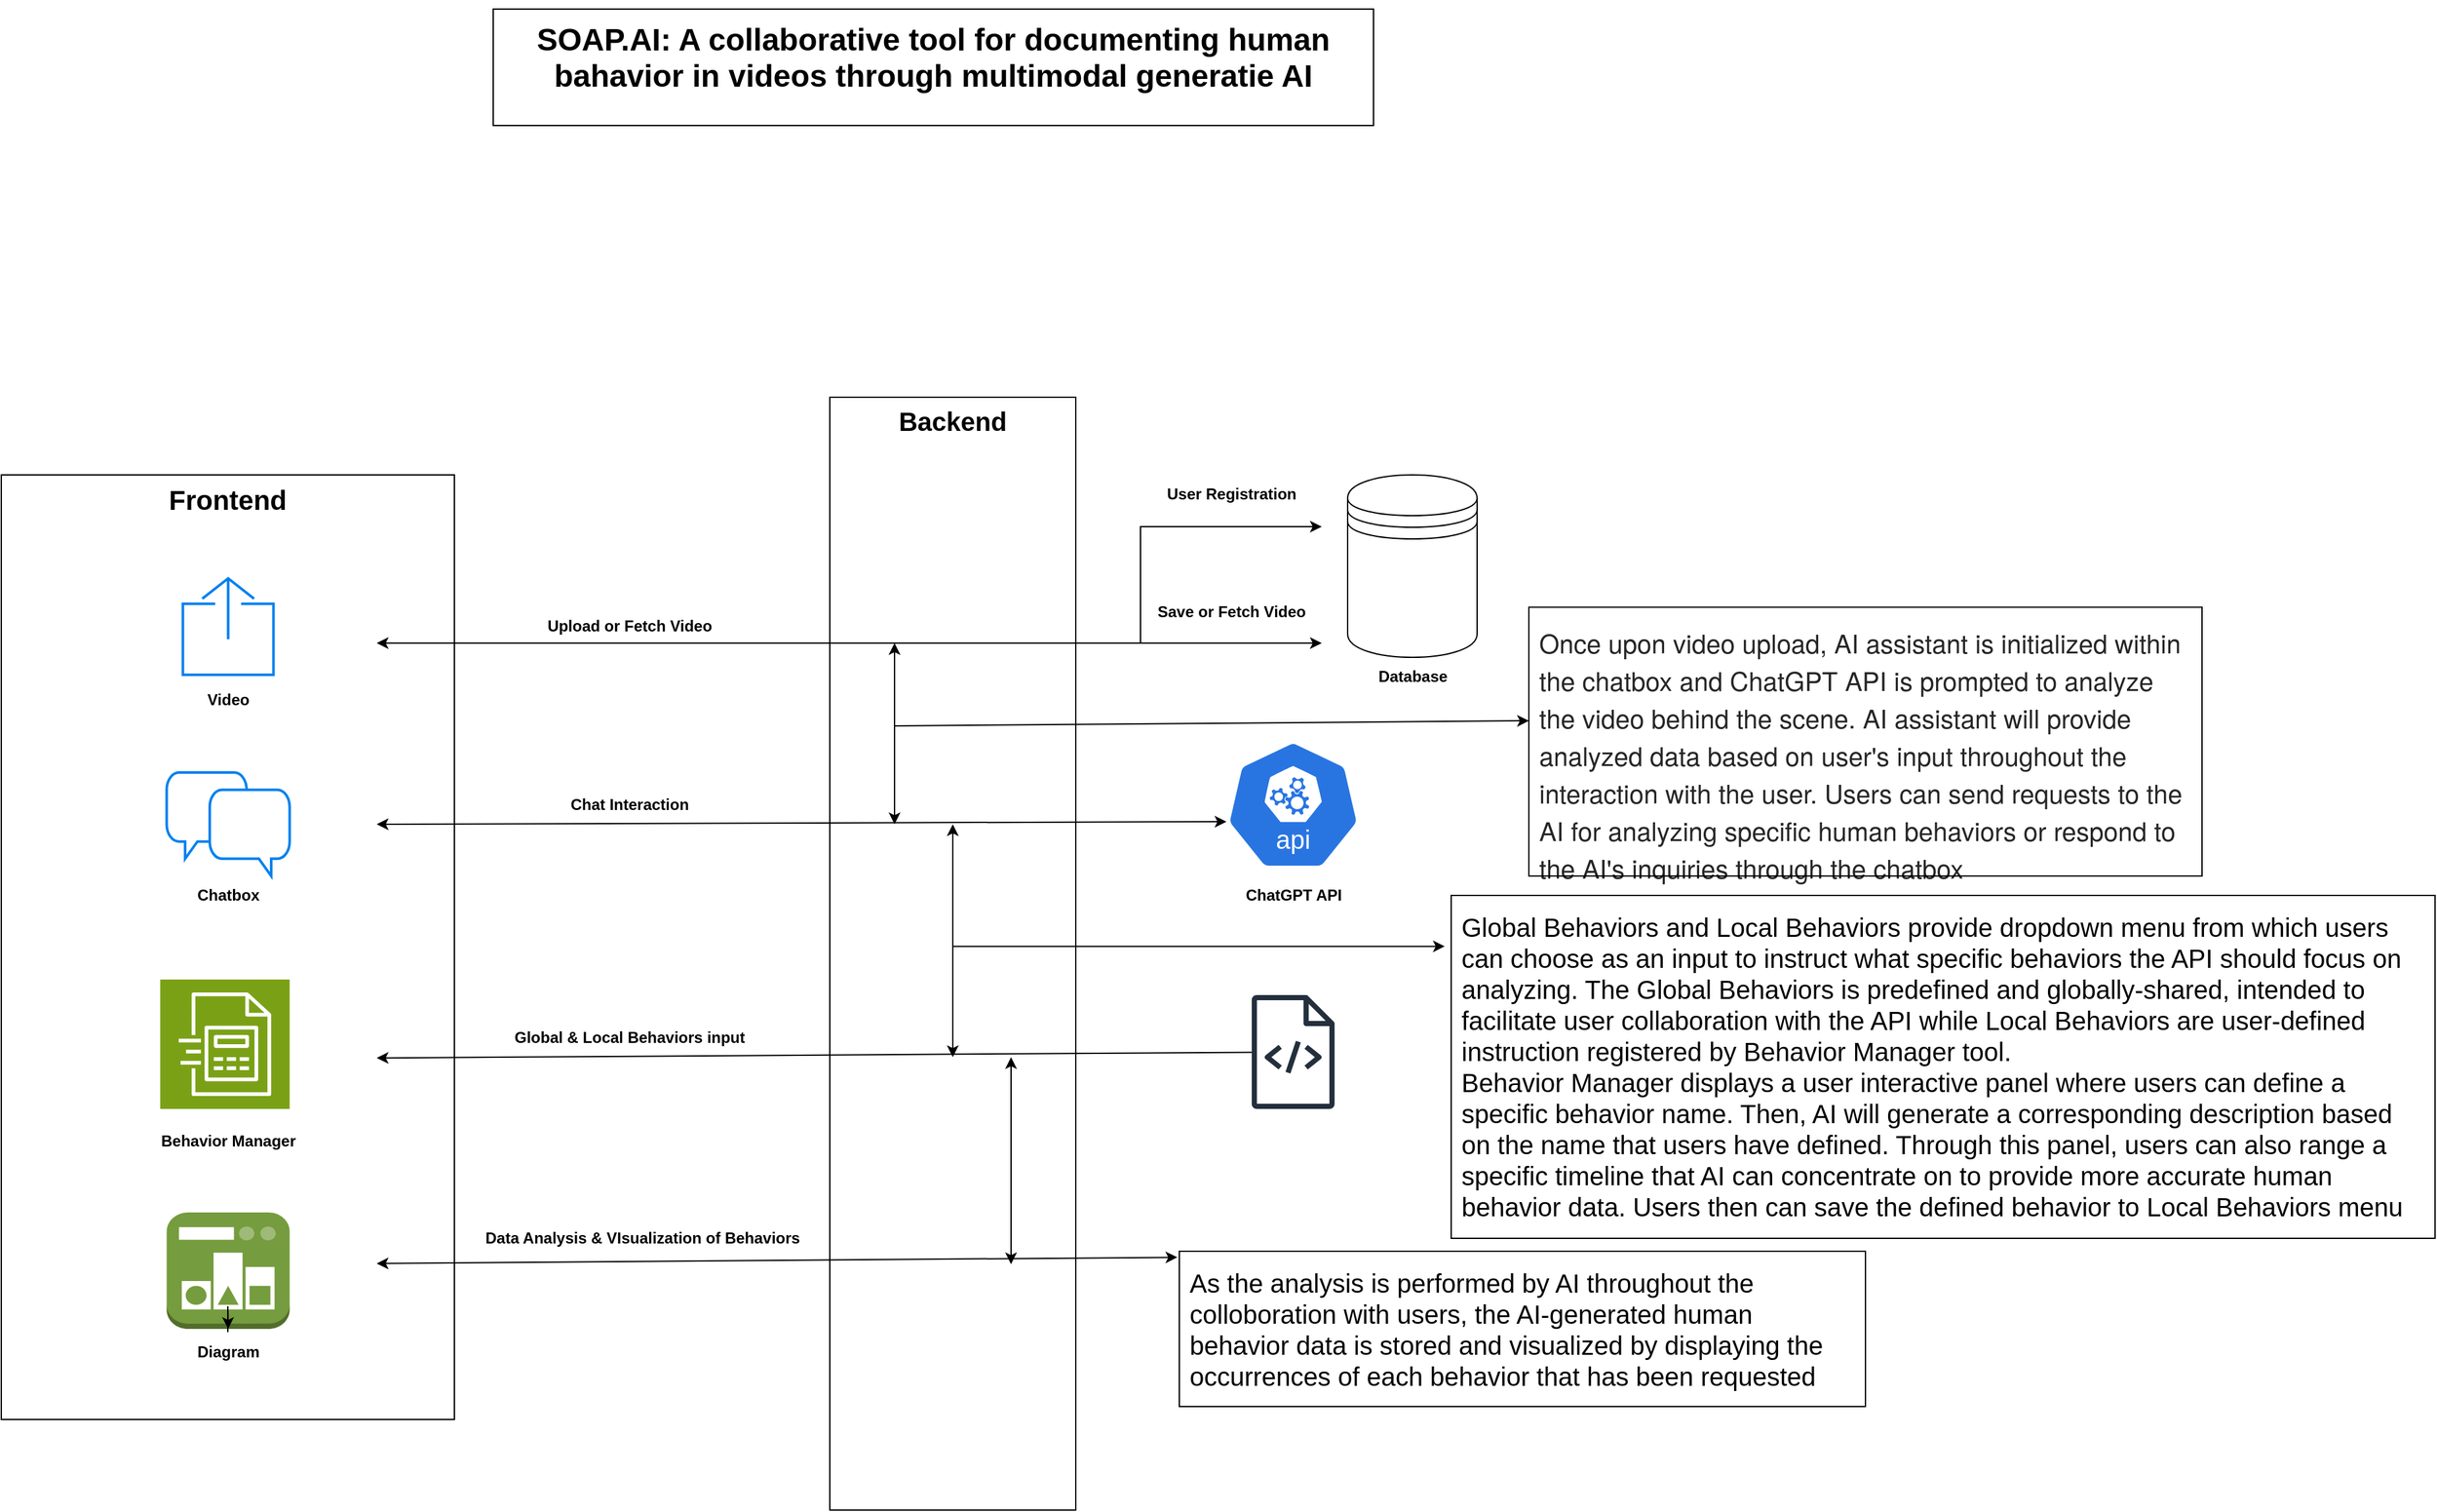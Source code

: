 <mxfile version="24.8.2">
  <diagram name="Page-1" id="mFPDoiIEZo2c36R8akCv">
    <mxGraphModel dx="2762" dy="2115" grid="1" gridSize="10" guides="1" tooltips="1" connect="1" arrows="1" fold="1" page="1" pageScale="1" pageWidth="850" pageHeight="1100" math="0" shadow="0">
      <root>
        <mxCell id="0" />
        <mxCell id="1" parent="0" />
        <mxCell id="tCQ5VAmm4bvmuJfqTbqq-84" value="&lt;b style=&quot;&quot;&gt;&lt;font style=&quot;font-size: 21px;&quot;&gt;Frontend&lt;/font&gt;&lt;/b&gt;" style="rounded=0;whiteSpace=wrap;html=1;fontSize=15;verticalAlign=top;" parent="1" vertex="1">
          <mxGeometry x="-310" y="-30" width="350" height="730" as="geometry" />
        </mxCell>
        <mxCell id="tCQ5VAmm4bvmuJfqTbqq-4" value="&lt;div style=&quot;font-size: 20px;&quot;&gt;&lt;b style=&quot;font-size: 20px;&quot;&gt;&lt;font style=&quot;font-size: 20px;&quot;&gt;Backend&lt;/font&gt;&lt;/b&gt;&lt;/div&gt;" style="rounded=0;whiteSpace=wrap;html=1;verticalAlign=top;fontSize=20;" parent="1" vertex="1">
          <mxGeometry x="330" y="-90" width="190" height="860" as="geometry" />
        </mxCell>
        <mxCell id="tCQ5VAmm4bvmuJfqTbqq-9" value="" style="shape=datastore;whiteSpace=wrap;html=1;" parent="1" vertex="1">
          <mxGeometry x="730" y="-30" width="100" height="141" as="geometry" />
        </mxCell>
        <mxCell id="tCQ5VAmm4bvmuJfqTbqq-12" value="User Registration" style="text;html=1;align=center;verticalAlign=middle;resizable=0;points=[];autosize=1;strokeColor=none;fillColor=none;fontStyle=1" parent="1" vertex="1">
          <mxGeometry x="580" y="-30" width="120" height="30" as="geometry" />
        </mxCell>
        <mxCell id="tCQ5VAmm4bvmuJfqTbqq-15" value="Save or Fetch Video" style="text;html=1;align=center;verticalAlign=middle;resizable=0;points=[];autosize=1;strokeColor=none;fillColor=none;fontStyle=1" parent="1" vertex="1">
          <mxGeometry x="575" y="61" width="130" height="30" as="geometry" />
        </mxCell>
        <mxCell id="tCQ5VAmm4bvmuJfqTbqq-18" value="Upload or Fetch Video" style="text;html=1;align=center;verticalAlign=middle;resizable=0;points=[];autosize=1;strokeColor=none;fillColor=none;fontStyle=1;fontSize=12;" parent="1" vertex="1">
          <mxGeometry x="105" y="72.25" width="140" height="30" as="geometry" />
        </mxCell>
        <mxCell id="tCQ5VAmm4bvmuJfqTbqq-19" value="" style="html=1;verticalLabelPosition=bottom;align=center;labelBackgroundColor=#ffffff;verticalAlign=top;strokeWidth=2;strokeColor=#0080F0;shadow=0;dashed=0;shape=mxgraph.ios7.icons.chat;" parent="1" vertex="1">
          <mxGeometry x="-182.25" y="200" width="95" height="80" as="geometry" />
        </mxCell>
        <mxCell id="tCQ5VAmm4bvmuJfqTbqq-21" value="Chat Interaction" style="text;html=1;align=center;verticalAlign=middle;resizable=0;points=[];autosize=1;strokeColor=none;fillColor=none;fontSize=12;fontStyle=1" parent="1" vertex="1">
          <mxGeometry x="120" y="210" width="110" height="30" as="geometry" />
        </mxCell>
        <mxCell id="tCQ5VAmm4bvmuJfqTbqq-32" value="Global &amp;amp; Local Behaviors input" style="text;html=1;align=center;verticalAlign=middle;resizable=0;points=[];autosize=1;strokeColor=none;fillColor=none;fontStyle=1;fontSize=12;" parent="1" vertex="1">
          <mxGeometry x="80" y="390" width="190" height="30" as="geometry" />
        </mxCell>
        <mxCell id="tCQ5VAmm4bvmuJfqTbqq-35" value="Data Analysis &amp;amp; VIsualization of Behaviors" style="text;html=1;align=center;verticalAlign=middle;resizable=0;points=[];autosize=1;strokeColor=none;fillColor=none;fontStyle=1;fontSize=12;spacing=7;" parent="1" vertex="1">
          <mxGeometry x="55" y="540" width="260" height="40" as="geometry" />
        </mxCell>
        <mxCell id="tCQ5VAmm4bvmuJfqTbqq-64" value="" style="aspect=fixed;sketch=0;html=1;dashed=0;whitespace=wrap;verticalLabelPosition=bottom;verticalAlign=top;fillColor=#2875E2;strokeColor=#ffffff;points=[[0.005,0.63,0],[0.1,0.2,0],[0.9,0.2,0],[0.5,0,0],[0.995,0.63,0],[0.72,0.99,0],[0.5,1,0],[0.28,0.99,0]];shape=mxgraph.kubernetes.icon2;kubernetesLabel=1;prIcon=api" parent="1" vertex="1">
          <mxGeometry x="635.84" y="175" width="104.16" height="100" as="geometry" />
        </mxCell>
        <mxCell id="tCQ5VAmm4bvmuJfqTbqq-65" value="ChatGPT API" style="text;html=1;align=center;verticalAlign=middle;resizable=0;points=[];autosize=1;strokeColor=none;fillColor=none;fontStyle=1" parent="1" vertex="1">
          <mxGeometry x="637.92" y="280" width="100" height="30" as="geometry" />
        </mxCell>
        <mxCell id="tCQ5VAmm4bvmuJfqTbqq-76" value="" style="html=1;verticalLabelPosition=bottom;align=center;labelBackgroundColor=#ffffff;verticalAlign=top;strokeWidth=2;strokeColor=#0080F0;shadow=0;dashed=0;shape=mxgraph.ios7.icons.share;" parent="1" vertex="1">
          <mxGeometry x="-169.75" y="50" width="70" height="74.5" as="geometry" />
        </mxCell>
        <mxCell id="tCQ5VAmm4bvmuJfqTbqq-80" value="" style="endArrow=classic;startArrow=classic;html=1;rounded=0;entryX=0.005;entryY=0.63;entryDx=0;entryDy=0;entryPerimeter=0;" parent="1" edge="1" target="tCQ5VAmm4bvmuJfqTbqq-64">
          <mxGeometry width="50" height="50" relative="1" as="geometry">
            <mxPoint x="-20" y="240" as="sourcePoint" />
            <mxPoint x="670" y="240" as="targetPoint" />
          </mxGeometry>
        </mxCell>
        <mxCell id="tCQ5VAmm4bvmuJfqTbqq-82" value="" style="endArrow=classic;startArrow=classic;html=1;rounded=0;entryX=-0.003;entryY=0.039;entryDx=0;entryDy=0;entryPerimeter=0;" parent="1" target="tCQ5VAmm4bvmuJfqTbqq-103" edge="1">
          <mxGeometry width="50" height="50" relative="1" as="geometry">
            <mxPoint x="-20" y="579.44" as="sourcePoint" />
            <mxPoint x="540" y="580" as="targetPoint" />
          </mxGeometry>
        </mxCell>
        <mxCell id="tCQ5VAmm4bvmuJfqTbqq-85" value="&lt;b&gt;Video&lt;/b&gt;" style="text;html=1;align=center;verticalAlign=middle;resizable=0;points=[];autosize=1;strokeColor=none;fillColor=none;" parent="1" vertex="1">
          <mxGeometry x="-164.75" y="129" width="60" height="30" as="geometry" />
        </mxCell>
        <mxCell id="tCQ5VAmm4bvmuJfqTbqq-86" value="&lt;b&gt;Chatbox&lt;/b&gt;" style="text;html=1;align=center;verticalAlign=middle;resizable=0;points=[];autosize=1;strokeColor=none;fillColor=none;" parent="1" vertex="1">
          <mxGeometry x="-169.75" y="280" width="70" height="30" as="geometry" />
        </mxCell>
        <mxCell id="tCQ5VAmm4bvmuJfqTbqq-88" value="" style="outlineConnect=0;dashed=0;verticalLabelPosition=bottom;verticalAlign=top;align=center;html=1;shape=mxgraph.aws3.state_manager;fillColor=#759C3E;gradientColor=none;" parent="1" vertex="1">
          <mxGeometry x="-182.25" y="540" width="95" height="90" as="geometry" />
        </mxCell>
        <mxCell id="tCQ5VAmm4bvmuJfqTbqq-89" value="" style="sketch=0;points=[[0,0,0],[0.25,0,0],[0.5,0,0],[0.75,0,0],[1,0,0],[0,1,0],[0.25,1,0],[0.5,1,0],[0.75,1,0],[1,1,0],[0,0.25,0],[0,0.5,0],[0,0.75,0],[1,0.25,0],[1,0.5,0],[1,0.75,0]];outlineConnect=0;fontColor=#232F3E;fillColor=#7AA116;strokeColor=#ffffff;dashed=0;verticalLabelPosition=bottom;verticalAlign=top;align=center;html=1;fontSize=12;fontStyle=0;aspect=fixed;shape=mxgraph.aws4.resourceIcon;resIcon=mxgraph.aws4.custom_billing_manager;" parent="1" vertex="1">
          <mxGeometry x="-187.25" y="360" width="100" height="100" as="geometry" />
        </mxCell>
        <mxCell id="tCQ5VAmm4bvmuJfqTbqq-90" value="&lt;b&gt;Behavior Manager&lt;/b&gt;" style="text;html=1;align=center;verticalAlign=middle;resizable=0;points=[];autosize=1;strokeColor=none;fillColor=none;" parent="1" vertex="1">
          <mxGeometry x="-199.75" y="470" width="130" height="30" as="geometry" />
        </mxCell>
        <mxCell id="tCQ5VAmm4bvmuJfqTbqq-105" style="edgeStyle=orthogonalEdgeStyle;rounded=0;orthogonalLoop=1;jettySize=auto;html=1;" parent="1" source="tCQ5VAmm4bvmuJfqTbqq-92" target="tCQ5VAmm4bvmuJfqTbqq-88" edge="1">
          <mxGeometry relative="1" as="geometry" />
        </mxCell>
        <mxCell id="tCQ5VAmm4bvmuJfqTbqq-92" value="&lt;b&gt;Diagram&lt;/b&gt;" style="text;html=1;align=center;verticalAlign=middle;resizable=0;points=[];autosize=1;strokeColor=none;fillColor=none;" parent="1" vertex="1">
          <mxGeometry x="-170" y="632.5" width="70" height="30" as="geometry" />
        </mxCell>
        <mxCell id="tCQ5VAmm4bvmuJfqTbqq-97" value="" style="endArrow=classic;html=1;rounded=0;" parent="1" edge="1">
          <mxGeometry width="50" height="50" relative="1" as="geometry">
            <mxPoint x="570" y="100" as="sourcePoint" />
            <mxPoint x="-20" y="100" as="targetPoint" />
          </mxGeometry>
        </mxCell>
        <mxCell id="tCQ5VAmm4bvmuJfqTbqq-98" value="" style="endArrow=classic;html=1;rounded=0;" parent="1" edge="1">
          <mxGeometry width="50" height="50" relative="1" as="geometry">
            <mxPoint x="570" y="100" as="sourcePoint" />
            <mxPoint x="710" y="10" as="targetPoint" />
            <Array as="points">
              <mxPoint x="570" y="10" />
            </Array>
          </mxGeometry>
        </mxCell>
        <mxCell id="tCQ5VAmm4bvmuJfqTbqq-99" value="" style="endArrow=classic;html=1;rounded=0;" parent="1" edge="1">
          <mxGeometry width="50" height="50" relative="1" as="geometry">
            <mxPoint x="570" y="100" as="sourcePoint" />
            <mxPoint x="710" y="100" as="targetPoint" />
          </mxGeometry>
        </mxCell>
        <mxCell id="tCQ5VAmm4bvmuJfqTbqq-100" value="" style="endArrow=classic;html=1;rounded=0;" parent="1" edge="1" source="o2pHDT9w3lLTf4COiTzS-9">
          <mxGeometry width="50" height="50" relative="1" as="geometry">
            <mxPoint x="630" y="410" as="sourcePoint" />
            <mxPoint x="-20" y="420.628" as="targetPoint" />
          </mxGeometry>
        </mxCell>
        <mxCell id="tCQ5VAmm4bvmuJfqTbqq-101" value="&lt;div style=&quot;font-size: 20px;&quot;&gt;&lt;span style=&quot;background-color: initial; font-size: 20px;&quot;&gt;Global Behaviors and Local Behaviors provide dropdown menu from which users can choose as an input to instruct what specific behaviors the API should focus on analyzing. The Global Behaviors is predefined and globally-shared, intended to facilitate user collaboration with the API while&amp;nbsp;&lt;/span&gt;&lt;span style=&quot;background-color: initial;&quot;&gt;Local Behaviors are user-defined instruction registered by Behavior Manager tool.&lt;/span&gt;&lt;/div&gt;Behavior Manager displays a user interactive panel where users can define a specific behavior name. Then, AI will generate a corresponding description based on the name that users have defined. Through this panel, users can also range a specific timeline that AI can concentrate on to provide more accurate human behavior data. Users then can save the defined behavior to Local Behaviors menu" style="rounded=0;whiteSpace=wrap;html=1;spacing=8;verticalAlign=top;fontSize=20;align=left;" parent="1" vertex="1">
          <mxGeometry x="810" y="295" width="760" height="265" as="geometry" />
        </mxCell>
        <mxCell id="tCQ5VAmm4bvmuJfqTbqq-103" value="As the analysis is performed by AI throughout the colloboration with users, the AI-generated human behavior data is stored and visualized by displaying the occurrences of each behavior that has been requested" style="rounded=0;whiteSpace=wrap;html=1;verticalAlign=top;align=left;spacing=8;fontSize=20;" parent="1" vertex="1">
          <mxGeometry x="600" y="570" width="530" height="120" as="geometry" />
        </mxCell>
        <mxCell id="tCQ5VAmm4bvmuJfqTbqq-104" value="&lt;b&gt;Database&lt;/b&gt;" style="text;html=1;align=center;verticalAlign=middle;resizable=0;points=[];autosize=1;strokeColor=none;fillColor=none;" parent="1" vertex="1">
          <mxGeometry x="740" y="111" width="80" height="30" as="geometry" />
        </mxCell>
        <mxCell id="o2pHDT9w3lLTf4COiTzS-2" value="&lt;h1&gt;SOAP.AI: A collaborative tool for documenting human bahavior in videos through multimodal generatie AI&lt;/h1&gt;&lt;div&gt;&lt;br&gt;&lt;/div&gt;" style="rounded=0;whiteSpace=wrap;html=1;" vertex="1" parent="1">
          <mxGeometry x="70" y="-390" width="680" height="90" as="geometry" />
        </mxCell>
        <mxCell id="o2pHDT9w3lLTf4COiTzS-3" value="" style="endArrow=classic;startArrow=classic;html=1;rounded=0;" edge="1" parent="1">
          <mxGeometry width="50" height="50" relative="1" as="geometry">
            <mxPoint x="380" y="240" as="sourcePoint" />
            <mxPoint x="380" y="100" as="targetPoint" />
          </mxGeometry>
        </mxCell>
        <mxCell id="o2pHDT9w3lLTf4COiTzS-4" value="" style="endArrow=classic;html=1;rounded=0;" edge="1" parent="1">
          <mxGeometry width="50" height="50" relative="1" as="geometry">
            <mxPoint x="380" y="164" as="sourcePoint" />
            <mxPoint x="870" y="160" as="targetPoint" />
          </mxGeometry>
        </mxCell>
        <mxCell id="o2pHDT9w3lLTf4COiTzS-5" value="" style="endArrow=classic;startArrow=classic;html=1;rounded=0;" edge="1" parent="1">
          <mxGeometry width="50" height="50" relative="1" as="geometry">
            <mxPoint x="425" y="420" as="sourcePoint" />
            <mxPoint x="425" y="240" as="targetPoint" />
          </mxGeometry>
        </mxCell>
        <mxCell id="o2pHDT9w3lLTf4COiTzS-6" value="" style="endArrow=classic;html=1;rounded=0;" edge="1" parent="1">
          <mxGeometry width="50" height="50" relative="1" as="geometry">
            <mxPoint x="425" y="334.33" as="sourcePoint" />
            <mxPoint x="805" y="334.33" as="targetPoint" />
          </mxGeometry>
        </mxCell>
        <mxCell id="o2pHDT9w3lLTf4COiTzS-9" value="" style="sketch=0;outlineConnect=0;fontColor=#232F3E;gradientColor=none;fillColor=#232F3D;strokeColor=none;dashed=0;verticalLabelPosition=bottom;verticalAlign=top;align=center;html=1;fontSize=12;fontStyle=0;aspect=fixed;pointerEvents=1;shape=mxgraph.aws4.source_code;" vertex="1" parent="1">
          <mxGeometry x="655.77" y="372" width="64.31" height="88" as="geometry" />
        </mxCell>
        <mxCell id="o2pHDT9w3lLTf4COiTzS-14" value="" style="endArrow=classic;startArrow=classic;html=1;rounded=0;" edge="1" parent="1">
          <mxGeometry width="50" height="50" relative="1" as="geometry">
            <mxPoint x="470" y="580" as="sourcePoint" />
            <mxPoint x="470" y="420" as="targetPoint" />
          </mxGeometry>
        </mxCell>
        <mxCell id="o2pHDT9w3lLTf4COiTzS-19" value="&lt;p class=&quot;p1&quot; style=&quot;margin: 0px; font-variant-numeric: normal; font-variant-east-asian: normal; font-variant-alternates: normal; font-size-adjust: none; font-kerning: auto; font-optical-sizing: auto; font-feature-settings: normal; font-variation-settings: normal; font-variant-position: normal; font-stretch: normal; font-size: 20px; line-height: normal; font-family: &amp;quot;Helvetica Neue&amp;quot;; color: rgba(0, 0, 0, 0.85);&quot;&gt;Once upon video upload, AI assistant is initialized within the chatbox and ChatGPT API is prompted to analyze the video behind the scene. AI assistant will provide analyzed data based on user&#39;s input throughout the interaction with the user. Users can send requests to the AI&lt;span class=&quot;Apple-converted-space&quot; style=&quot;font-size: 20px;&quot;&gt;&amp;nbsp;&lt;/span&gt;for analyzing specific human behaviors or respond to the AI&#39;s inquiries through the chatbox&lt;/p&gt;" style="rounded=0;whiteSpace=wrap;html=1;verticalAlign=top;fontSize=20;align=left;spacing=8;" vertex="1" parent="1">
          <mxGeometry x="870" y="72.25" width="520" height="207.75" as="geometry" />
        </mxCell>
      </root>
    </mxGraphModel>
  </diagram>
</mxfile>
